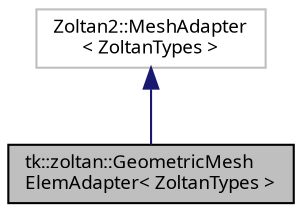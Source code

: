 digraph "tk::zoltan::GeometricMeshElemAdapter&lt; ZoltanTypes &gt;"
{
 // INTERACTIVE_SVG=YES
  bgcolor="transparent";
  edge [fontname="sans-serif",fontsize="9",labelfontname="sans-serif",labelfontsize="9"];
  node [fontname="sans-serif",fontsize="9",shape=record];
  Node1 [label="tk::zoltan::GeometricMesh\lElemAdapter\< ZoltanTypes \>",height=0.2,width=0.4,color="black", fillcolor="grey75", style="filled", fontcolor="black"];
  Node2 -> Node1 [dir="back",color="midnightblue",fontsize="9",style="solid",fontname="sans-serif"];
  Node2 [label="Zoltan2::MeshAdapter\l\< ZoltanTypes \>",height=0.2,width=0.4,color="grey75"];
}
